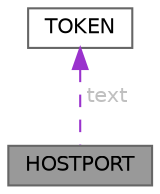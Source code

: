 digraph "HOSTPORT"
{
 // LATEX_PDF_SIZE
  bgcolor="transparent";
  edge [fontname=Helvetica,fontsize=10,labelfontname=Helvetica,labelfontsize=10];
  node [fontname=Helvetica,fontsize=10,shape=box,height=0.2,width=0.4];
  Node1 [id="Node000001",label="HOSTPORT",height=0.2,width=0.4,color="gray40", fillcolor="grey60", style="filled", fontcolor="black",tooltip="Represents a host port: e.g. \"127.127.0.1:80\" text is a token pointing to the full string representat..."];
  Node2 -> Node1 [id="edge1_Node000001_Node000002",dir="back",color="darkorchid3",style="dashed",tooltip=" ",label=" text",fontcolor="grey" ];
  Node2 [id="Node000002",label="TOKEN",height=0.2,width=0.4,color="gray40", fillcolor="white", style="filled",URL="$structTOKEN.html",tooltip="Buffer used in parsinghttp messages, urls, etc. generally this simply holds a pointer into a larger a..."];
}
